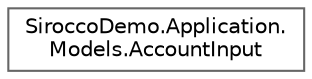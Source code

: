 digraph "Graphical Class Hierarchy"
{
 // LATEX_PDF_SIZE
  bgcolor="transparent";
  edge [fontname=Helvetica,fontsize=10,labelfontname=Helvetica,labelfontsize=10];
  node [fontname=Helvetica,fontsize=10,shape=box,height=0.2,width=0.4];
  rankdir="LR";
  Node0 [id="Node000000",label="SiroccoDemo.Application.\lModels.AccountInput",height=0.2,width=0.4,color="grey40", fillcolor="white", style="filled",URL="$class_sirocco_demo_1_1_application_1_1_models_1_1_account_input.html",tooltip=" "];
}
